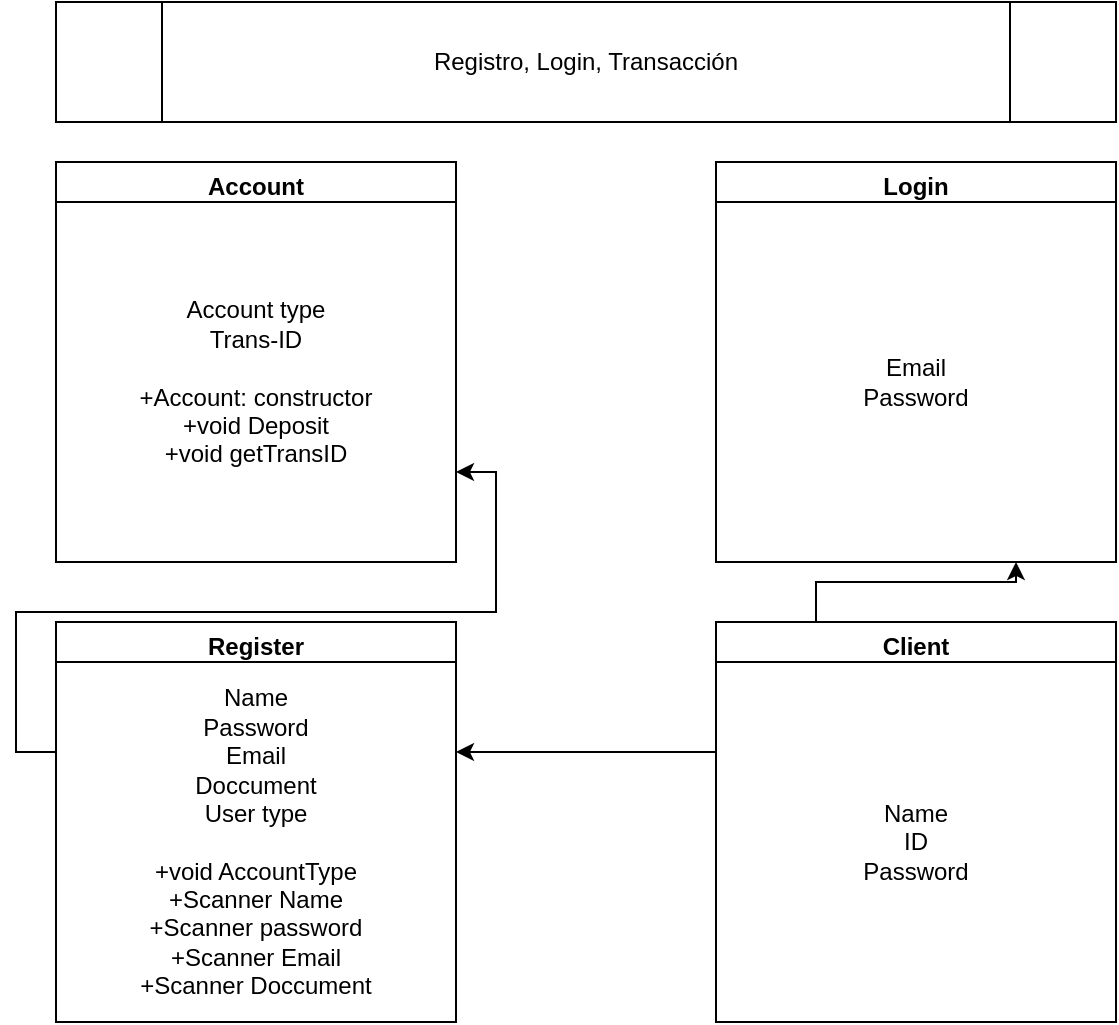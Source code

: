 <mxfile version="15.7.0" type="github">
  <diagram id="M8zL0fHzHbNwxCJG7kJJ" name="Page-1">
    <mxGraphModel dx="1888" dy="584" grid="1" gridSize="10" guides="1" tooltips="1" connect="1" arrows="1" fold="1" page="1" pageScale="1" pageWidth="827" pageHeight="1169" math="0" shadow="0">
      <root>
        <mxCell id="0" />
        <mxCell id="1" parent="0" />
        <mxCell id="qQNF4OG07XMYP4VBlLAa-23" style="edgeStyle=orthogonalEdgeStyle;rounded=0;orthogonalLoop=1;jettySize=auto;html=1;exitX=0.25;exitY=0;exitDx=0;exitDy=0;entryX=0.75;entryY=1;entryDx=0;entryDy=0;" edge="1" parent="1" source="qQNF4OG07XMYP4VBlLAa-4" target="qQNF4OG07XMYP4VBlLAa-9">
          <mxGeometry relative="1" as="geometry" />
        </mxCell>
        <mxCell id="qQNF4OG07XMYP4VBlLAa-4" value="Client" style="swimlane;" vertex="1" parent="1">
          <mxGeometry x="340" y="540" width="200" height="200" as="geometry" />
        </mxCell>
        <mxCell id="qQNF4OG07XMYP4VBlLAa-5" value="Name&lt;br&gt;ID&lt;br&gt;Password" style="whiteSpace=wrap;html=1;" vertex="1" parent="qQNF4OG07XMYP4VBlLAa-4">
          <mxGeometry y="20" width="200" height="180" as="geometry" />
        </mxCell>
        <mxCell id="qQNF4OG07XMYP4VBlLAa-6" value="Register" style="swimlane;" vertex="1" parent="1">
          <mxGeometry x="10" y="540" width="200" height="200" as="geometry" />
        </mxCell>
        <mxCell id="qQNF4OG07XMYP4VBlLAa-7" value="Name&lt;br&gt;Password&lt;br&gt;Email&lt;br&gt;Doccument&lt;br&gt;User type&lt;br&gt;&lt;br&gt;+void AccountType&lt;br&gt;+Scanner Name&lt;br&gt;+Scanner password&lt;br&gt;+Scanner Email&lt;br&gt;+Scanner Doccument" style="whiteSpace=wrap;html=1;" vertex="1" parent="qQNF4OG07XMYP4VBlLAa-6">
          <mxGeometry y="20" width="200" height="180" as="geometry" />
        </mxCell>
        <mxCell id="qQNF4OG07XMYP4VBlLAa-8" value="Login" style="swimlane;" vertex="1" parent="1">
          <mxGeometry x="340" y="310" width="200" height="200" as="geometry" />
        </mxCell>
        <mxCell id="qQNF4OG07XMYP4VBlLAa-9" value="Email&lt;br&gt;Password" style="whiteSpace=wrap;html=1;" vertex="1" parent="qQNF4OG07XMYP4VBlLAa-8">
          <mxGeometry y="20" width="200" height="180" as="geometry" />
        </mxCell>
        <mxCell id="qQNF4OG07XMYP4VBlLAa-10" value="Account" style="swimlane;" vertex="1" parent="1">
          <mxGeometry x="10" y="310" width="200" height="200" as="geometry" />
        </mxCell>
        <mxCell id="qQNF4OG07XMYP4VBlLAa-11" value="Account type&lt;br&gt;Trans-ID&lt;br&gt;&lt;br&gt;+Account: constructor&lt;br&gt;+void Deposit&lt;br&gt;+void getTransID" style="whiteSpace=wrap;html=1;" vertex="1" parent="qQNF4OG07XMYP4VBlLAa-10">
          <mxGeometry y="20" width="200" height="180" as="geometry" />
        </mxCell>
        <mxCell id="qQNF4OG07XMYP4VBlLAa-20" style="edgeStyle=orthogonalEdgeStyle;rounded=0;orthogonalLoop=1;jettySize=auto;html=1;exitX=0;exitY=0.25;exitDx=0;exitDy=0;entryX=1;entryY=0.75;entryDx=0;entryDy=0;" edge="1" parent="1" source="qQNF4OG07XMYP4VBlLAa-7" target="qQNF4OG07XMYP4VBlLAa-11">
          <mxGeometry relative="1" as="geometry" />
        </mxCell>
        <mxCell id="qQNF4OG07XMYP4VBlLAa-21" style="edgeStyle=orthogonalEdgeStyle;rounded=0;orthogonalLoop=1;jettySize=auto;html=1;exitX=0;exitY=0.25;exitDx=0;exitDy=0;entryX=1;entryY=0.25;entryDx=0;entryDy=0;" edge="1" parent="1" source="qQNF4OG07XMYP4VBlLAa-5" target="qQNF4OG07XMYP4VBlLAa-7">
          <mxGeometry relative="1" as="geometry" />
        </mxCell>
        <mxCell id="qQNF4OG07XMYP4VBlLAa-24" value="Registro, Login, Transacción" style="shape=process;whiteSpace=wrap;html=1;backgroundOutline=1;" vertex="1" parent="1">
          <mxGeometry x="10" y="230" width="530" height="60" as="geometry" />
        </mxCell>
      </root>
    </mxGraphModel>
  </diagram>
</mxfile>
